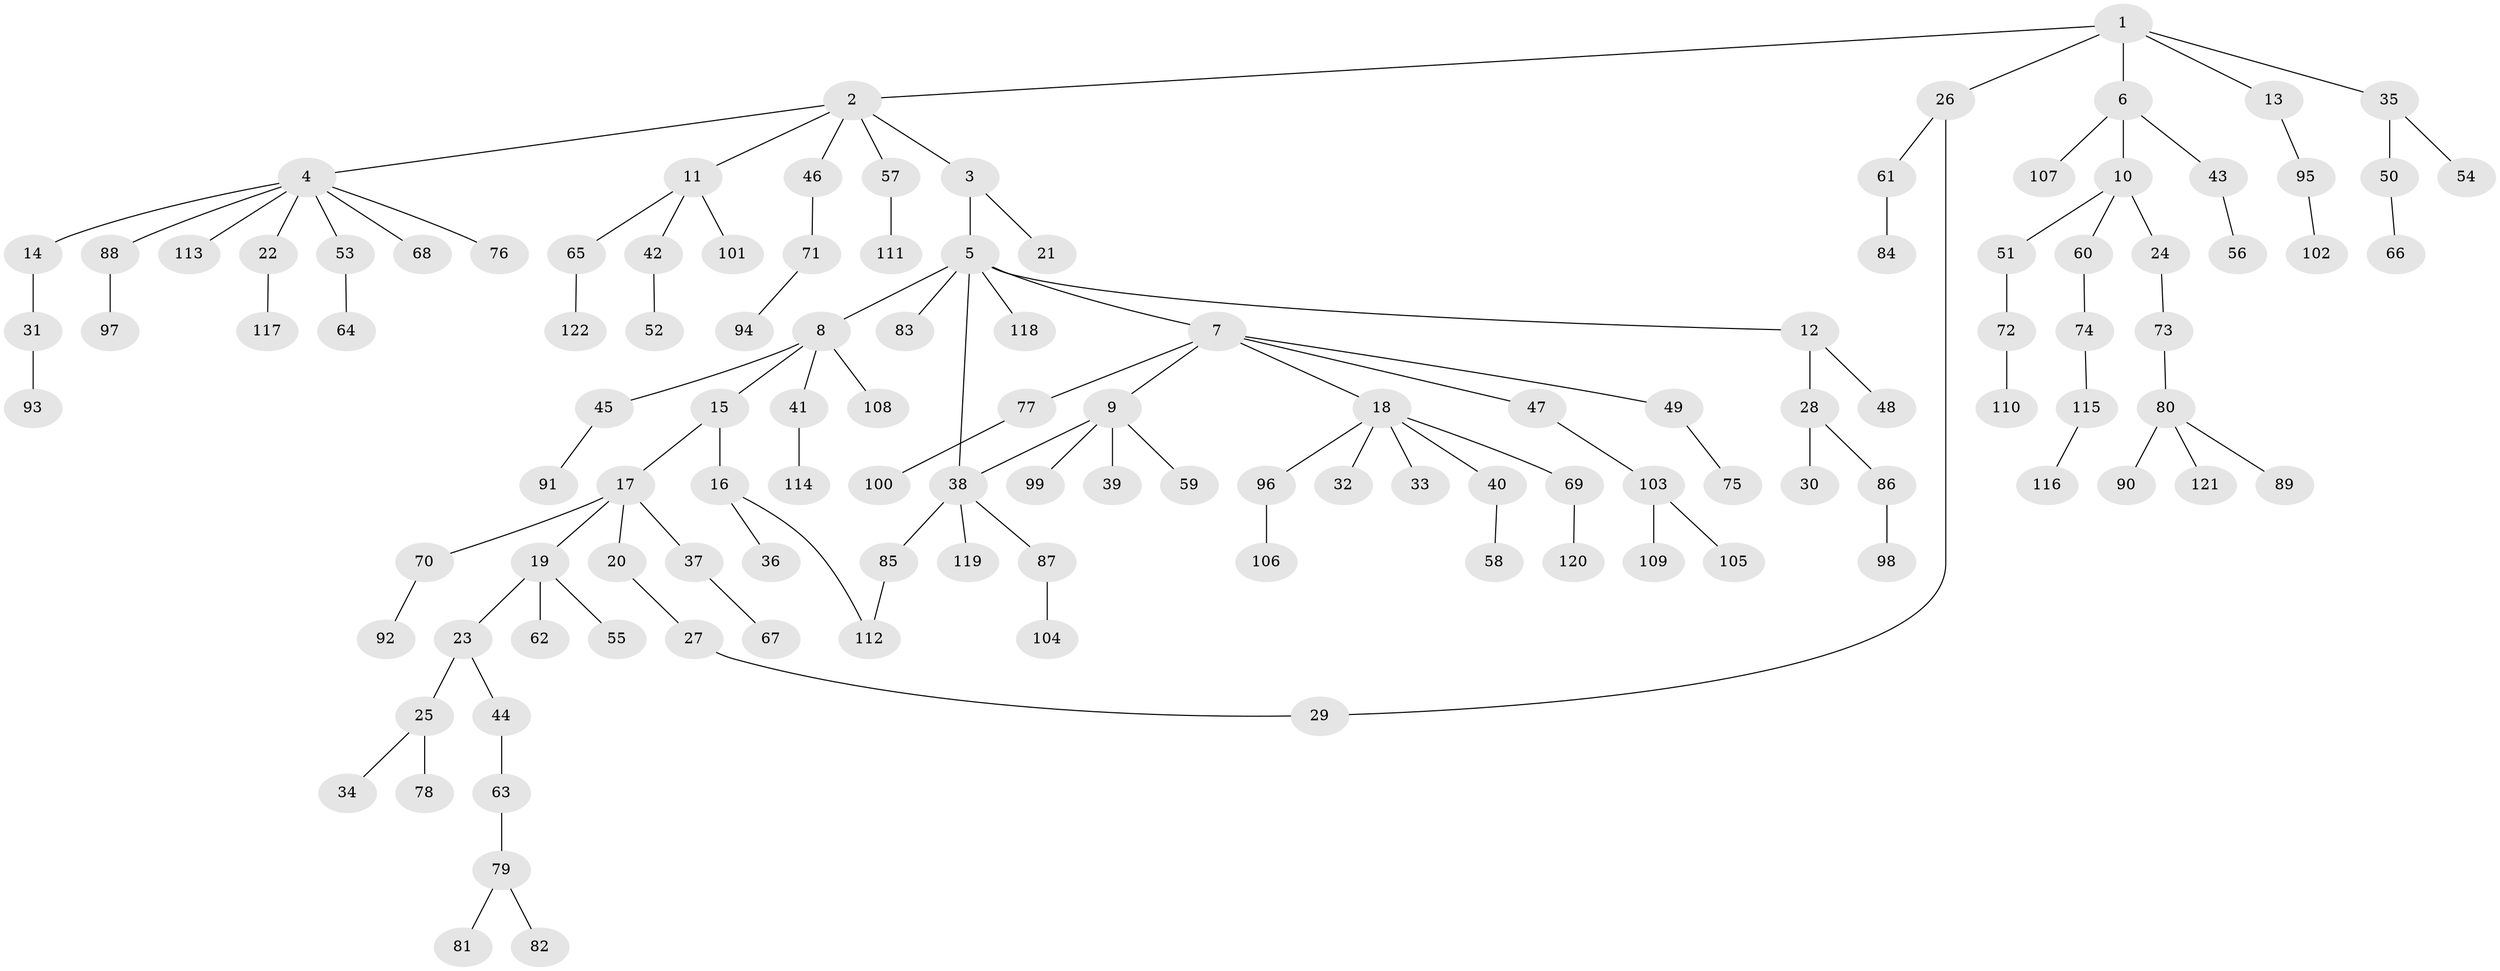 // coarse degree distribution, {6: 0.04878048780487805, 2: 0.2073170731707317, 7: 0.012195121951219513, 11: 0.012195121951219513, 3: 0.06097560975609756, 4: 0.06097560975609756, 5: 0.024390243902439025, 1: 0.573170731707317}
// Generated by graph-tools (version 1.1) at 2025/41/03/06/25 10:41:27]
// undirected, 122 vertices, 124 edges
graph export_dot {
graph [start="1"]
  node [color=gray90,style=filled];
  1;
  2;
  3;
  4;
  5;
  6;
  7;
  8;
  9;
  10;
  11;
  12;
  13;
  14;
  15;
  16;
  17;
  18;
  19;
  20;
  21;
  22;
  23;
  24;
  25;
  26;
  27;
  28;
  29;
  30;
  31;
  32;
  33;
  34;
  35;
  36;
  37;
  38;
  39;
  40;
  41;
  42;
  43;
  44;
  45;
  46;
  47;
  48;
  49;
  50;
  51;
  52;
  53;
  54;
  55;
  56;
  57;
  58;
  59;
  60;
  61;
  62;
  63;
  64;
  65;
  66;
  67;
  68;
  69;
  70;
  71;
  72;
  73;
  74;
  75;
  76;
  77;
  78;
  79;
  80;
  81;
  82;
  83;
  84;
  85;
  86;
  87;
  88;
  89;
  90;
  91;
  92;
  93;
  94;
  95;
  96;
  97;
  98;
  99;
  100;
  101;
  102;
  103;
  104;
  105;
  106;
  107;
  108;
  109;
  110;
  111;
  112;
  113;
  114;
  115;
  116;
  117;
  118;
  119;
  120;
  121;
  122;
  1 -- 2;
  1 -- 6;
  1 -- 13;
  1 -- 26;
  1 -- 35;
  2 -- 3;
  2 -- 4;
  2 -- 11;
  2 -- 46;
  2 -- 57;
  3 -- 5;
  3 -- 21;
  4 -- 14;
  4 -- 22;
  4 -- 53;
  4 -- 68;
  4 -- 76;
  4 -- 88;
  4 -- 113;
  5 -- 7;
  5 -- 8;
  5 -- 12;
  5 -- 83;
  5 -- 118;
  5 -- 38;
  6 -- 10;
  6 -- 43;
  6 -- 107;
  7 -- 9;
  7 -- 18;
  7 -- 47;
  7 -- 49;
  7 -- 77;
  8 -- 15;
  8 -- 41;
  8 -- 45;
  8 -- 108;
  9 -- 38;
  9 -- 39;
  9 -- 59;
  9 -- 99;
  10 -- 24;
  10 -- 51;
  10 -- 60;
  11 -- 42;
  11 -- 65;
  11 -- 101;
  12 -- 28;
  12 -- 48;
  13 -- 95;
  14 -- 31;
  15 -- 16;
  15 -- 17;
  16 -- 36;
  16 -- 112;
  17 -- 19;
  17 -- 20;
  17 -- 37;
  17 -- 70;
  18 -- 32;
  18 -- 33;
  18 -- 40;
  18 -- 69;
  18 -- 96;
  19 -- 23;
  19 -- 55;
  19 -- 62;
  20 -- 27;
  22 -- 117;
  23 -- 25;
  23 -- 44;
  24 -- 73;
  25 -- 34;
  25 -- 78;
  26 -- 61;
  26 -- 29;
  27 -- 29;
  28 -- 30;
  28 -- 86;
  31 -- 93;
  35 -- 50;
  35 -- 54;
  37 -- 67;
  38 -- 85;
  38 -- 87;
  38 -- 119;
  40 -- 58;
  41 -- 114;
  42 -- 52;
  43 -- 56;
  44 -- 63;
  45 -- 91;
  46 -- 71;
  47 -- 103;
  49 -- 75;
  50 -- 66;
  51 -- 72;
  53 -- 64;
  57 -- 111;
  60 -- 74;
  61 -- 84;
  63 -- 79;
  65 -- 122;
  69 -- 120;
  70 -- 92;
  71 -- 94;
  72 -- 110;
  73 -- 80;
  74 -- 115;
  77 -- 100;
  79 -- 81;
  79 -- 82;
  80 -- 89;
  80 -- 90;
  80 -- 121;
  85 -- 112;
  86 -- 98;
  87 -- 104;
  88 -- 97;
  95 -- 102;
  96 -- 106;
  103 -- 105;
  103 -- 109;
  115 -- 116;
}

